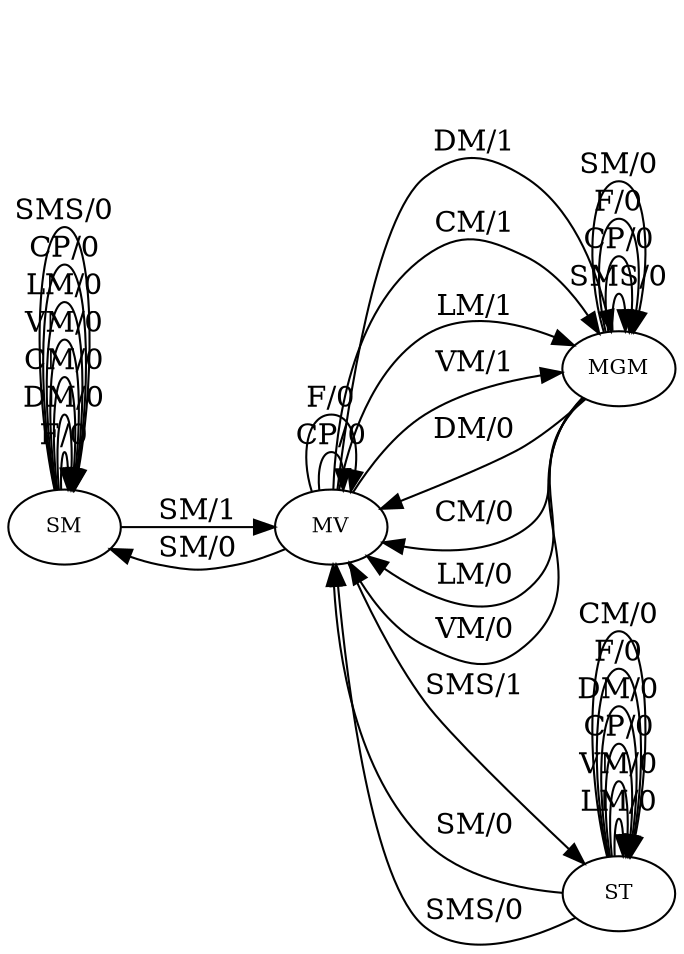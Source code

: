 digraph MefGraph{
	node [fontsize="10"]

                  	rankdir=LR
	0 [label="SM"]
	1 [label="MV"]
	2 [label="MGM"]
	3 [label="ST"]

	3 -> 3 [label="LM/0"]
	1 -> 2 [label="DM/1"]
	3 -> 3 [label="VM/0"]
	2 -> 1 [label="DM/0"]
	0 -> 0 [label="F/0"]
	3 -> 3 [label="CP/0"]
	2 -> 1 [label="CM/0"]
	1 -> 2 [label="CM/1"]
	1 -> 2 [label="LM/1"]
	0 -> 0 [label="DM/0"]
	3 -> 1 [label="SM/0"]
	2 -> 2 [label="SMS/0"]
	2 -> 1 [label="LM/0"]
	1 -> 2 [label="VM/1"]
	0 -> 0 [label="CM/0"]
	2 -> 2 [label="CP/0"]
	2 -> 1 [label="VM/0"]
	1 -> 1 [label="CP/0"]
	1 -> 1 [label="F/0"]
	2 -> 2 [label="F/0"]
	0 -> 0 [label="VM/0"]
	0 -> 0 [label="LM/0"]
	1 -> 3 [label="SMS/1"]
	1 -> 0 [label="SM/0"]
	0 -> 0 [label="CP/0"]
	2 -> 2 [label="SM/0"]
	3 -> 1 [label="SMS/0"]
	3 -> 3 [label="DM/0"]
	0 -> 0 [label="SMS/0"]
	0 -> 1 [label="SM/1"]
	3 -> 3 [label="F/0"]
	3 -> 3 [label="CM/0"]
}
